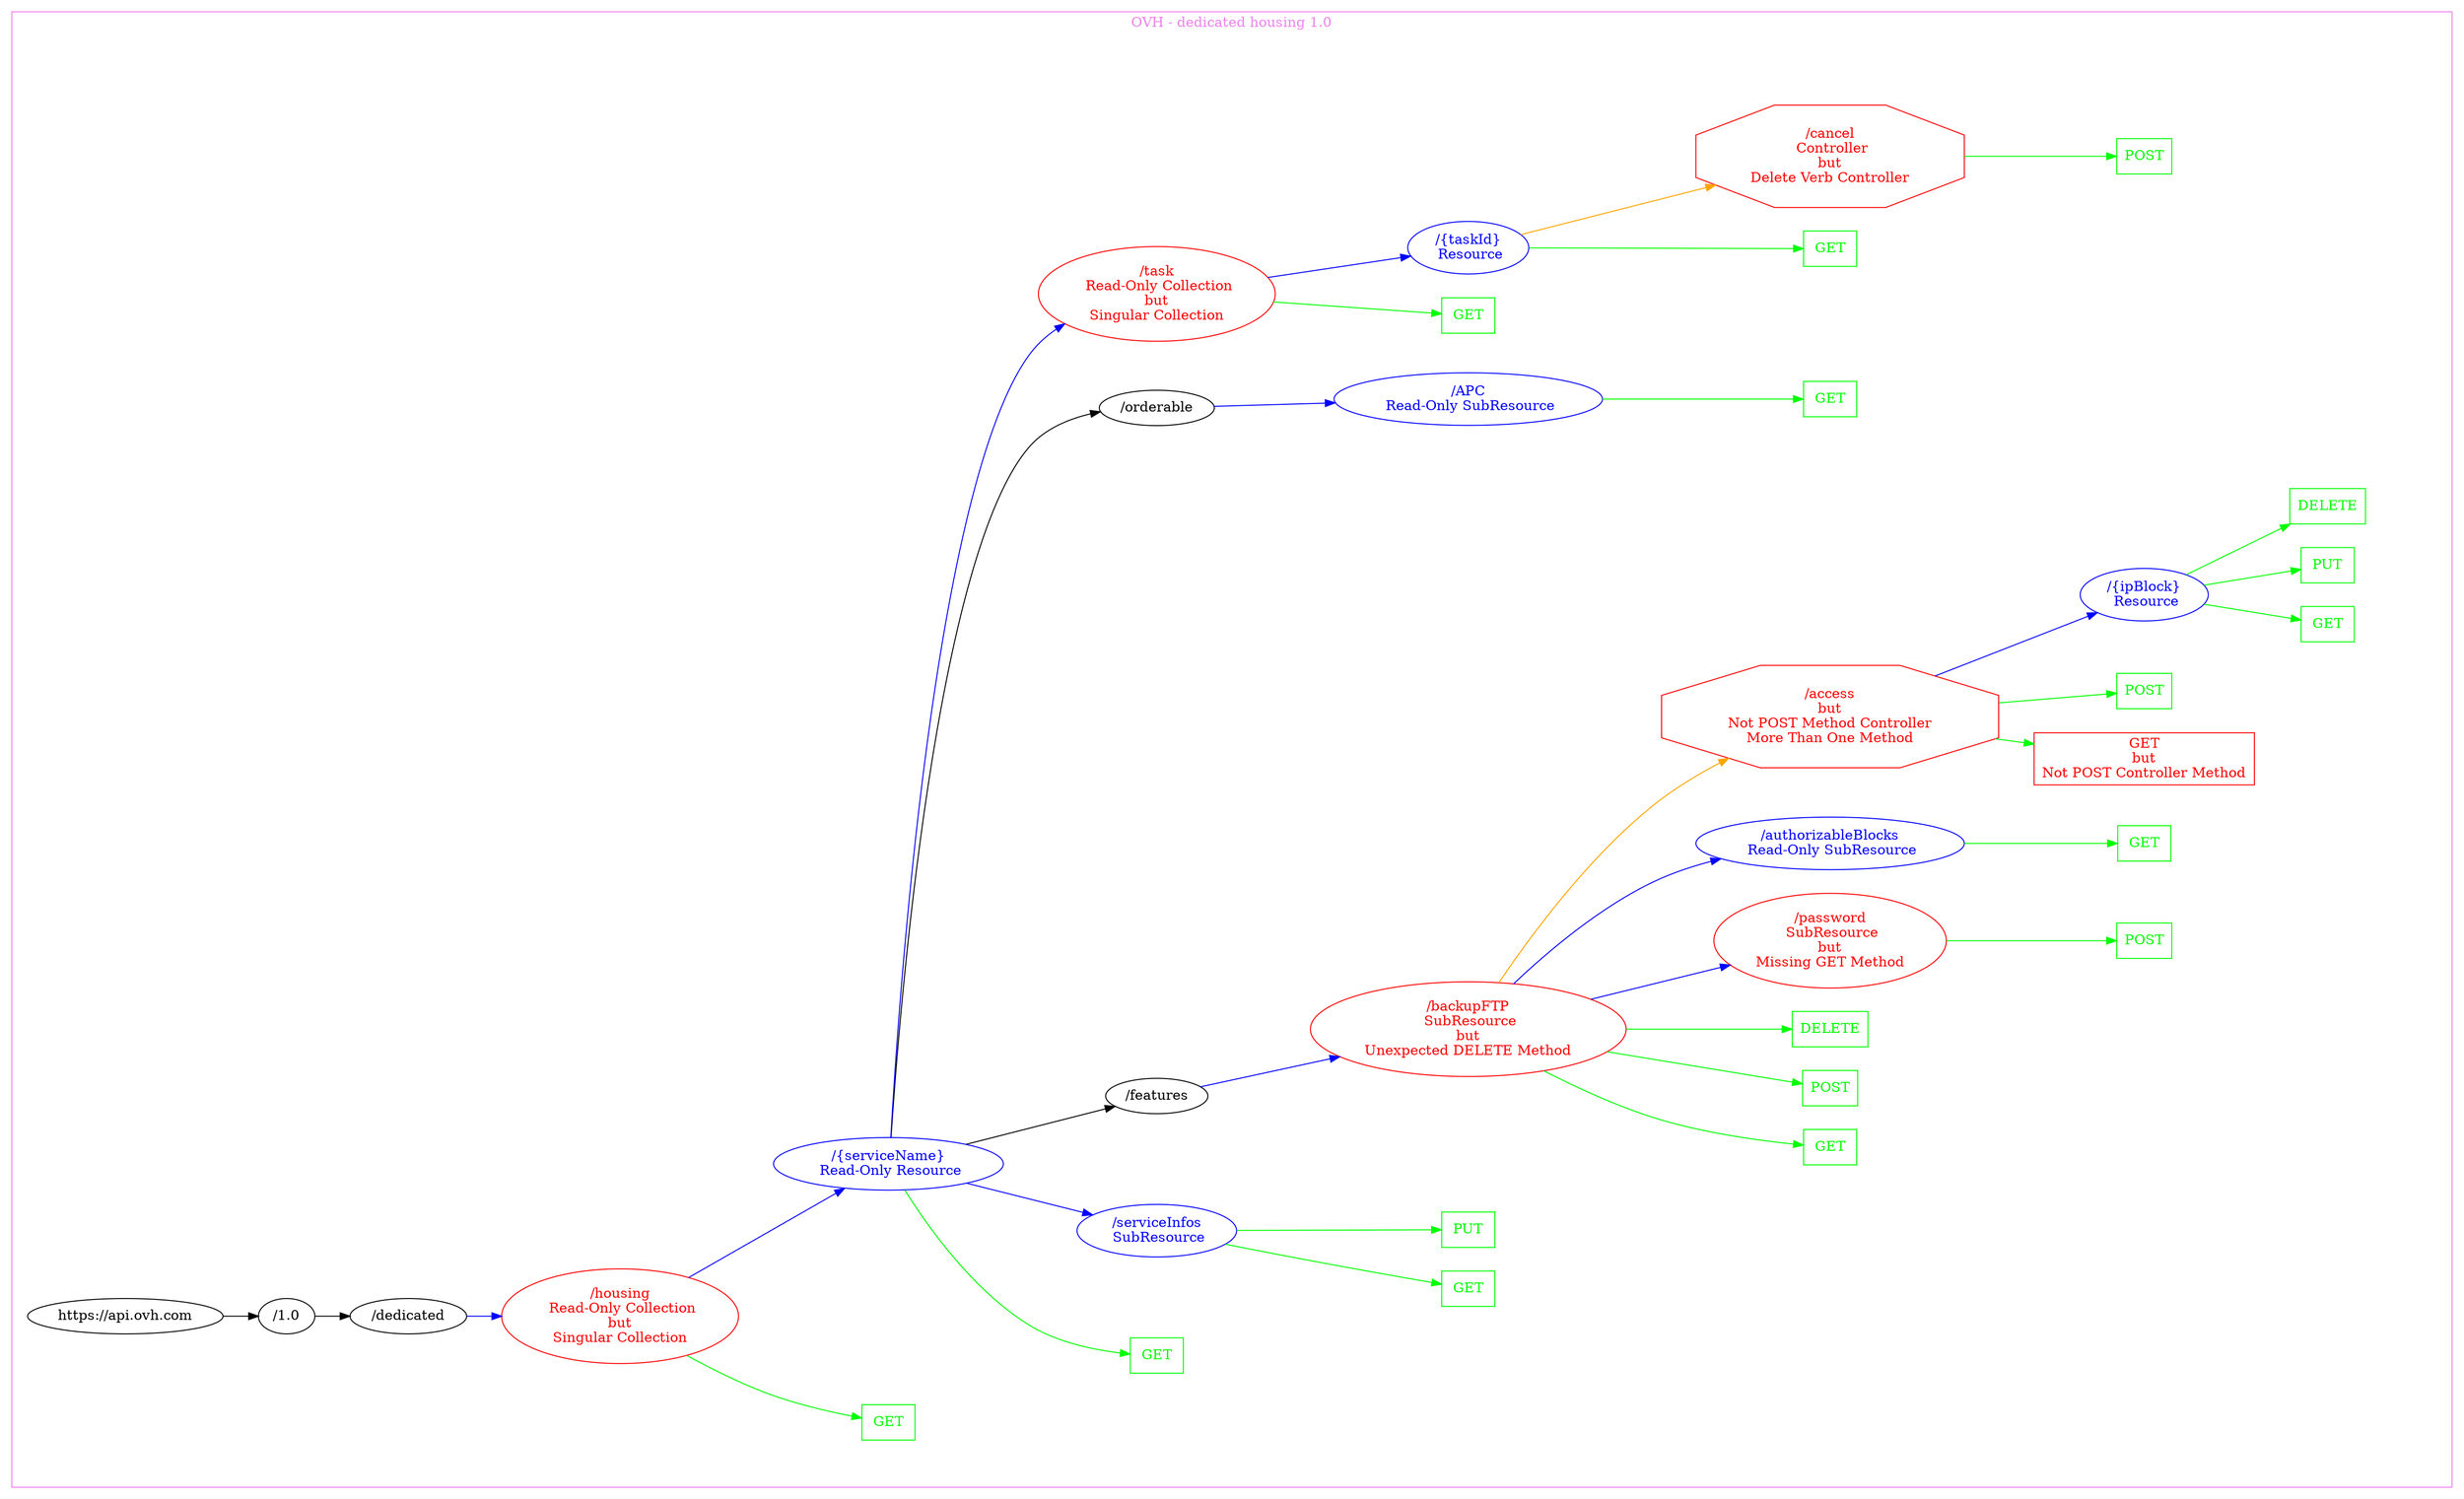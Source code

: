 digraph Cloud_Computing_REST_API {
rankdir="LR";
subgraph cluster_0 {
label="OVH - dedicated housing 1.0"
color=violet
fontcolor=violet
subgraph cluster_1 {
label=""
color=white
fontcolor=white
node1 [label="https://api.ovh.com", shape="ellipse", color="black", fontcolor="black"]
node1 -> node2 [color="black", fontcolor="black"]
subgraph cluster_2 {
label=""
color=white
fontcolor=white
node2 [label="/1.0", shape="ellipse", color="black", fontcolor="black"]
node2 -> node3 [color="black", fontcolor="black"]
subgraph cluster_3 {
label=""
color=white
fontcolor=white
node3 [label="/dedicated", shape="ellipse", color="black", fontcolor="black"]
node3 -> node4 [color="blue", fontcolor="blue"]
subgraph cluster_4 {
label=""
color=white
fontcolor=white
node4 [label="/housing\n Read-Only Collection\nbut\nSingular Collection", shape="ellipse", color="red", fontcolor="red"]
node4 -> node5 [color="green", fontcolor="green"]
subgraph cluster_5 {
label=""
color=white
fontcolor=white
node5 [label="GET", shape="box", color="green", fontcolor="green"]
}
node4 -> node6 [color="blue", fontcolor="blue"]
subgraph cluster_6 {
label=""
color=white
fontcolor=white
node6 [label="/{serviceName}\n Read-Only Resource", shape="ellipse", color="blue", fontcolor="blue"]
node6 -> node7 [color="green", fontcolor="green"]
subgraph cluster_7 {
label=""
color=white
fontcolor=white
node7 [label="GET", shape="box", color="green", fontcolor="green"]
}
node6 -> node8 [color="blue", fontcolor="blue"]
subgraph cluster_8 {
label=""
color=white
fontcolor=white
node8 [label="/serviceInfos\n SubResource", shape="ellipse", color="blue", fontcolor="blue"]
node8 -> node9 [color="green", fontcolor="green"]
subgraph cluster_9 {
label=""
color=white
fontcolor=white
node9 [label="GET", shape="box", color="green", fontcolor="green"]
}
node8 -> node10 [color="green", fontcolor="green"]
subgraph cluster_10 {
label=""
color=white
fontcolor=white
node10 [label="PUT", shape="box", color="green", fontcolor="green"]
}
}
node6 -> node11 [color="black", fontcolor="black"]
subgraph cluster_11 {
label=""
color=white
fontcolor=white
node11 [label="/features", shape="ellipse", color="black", fontcolor="black"]
node11 -> node12 [color="blue", fontcolor="blue"]
subgraph cluster_12 {
label=""
color=white
fontcolor=white
node12 [label="/backupFTP\n SubResource\nbut\nUnexpected DELETE Method", shape="ellipse", color="red", fontcolor="red"]
node12 -> node13 [color="green", fontcolor="green"]
subgraph cluster_13 {
label=""
color=white
fontcolor=white
node13 [label="GET", shape="box", color="green", fontcolor="green"]
}
node12 -> node14 [color="green", fontcolor="green"]
subgraph cluster_14 {
label=""
color=white
fontcolor=white
node14 [label="POST", shape="box", color="green", fontcolor="green"]
}
node12 -> node15 [color="green", fontcolor="green"]
subgraph cluster_15 {
label=""
color=white
fontcolor=white
node15 [label="DELETE", shape="box", color="green", fontcolor="green"]
}
node12 -> node16 [color="blue", fontcolor="blue"]
subgraph cluster_16 {
label=""
color=white
fontcolor=white
node16 [label="/password\n SubResource\nbut\nMissing GET Method", shape="ellipse", color="red", fontcolor="red"]
node16 -> node17 [color="green", fontcolor="green"]
subgraph cluster_17 {
label=""
color=white
fontcolor=white
node17 [label="POST", shape="box", color="green", fontcolor="green"]
}
}
node12 -> node18 [color="blue", fontcolor="blue"]
subgraph cluster_18 {
label=""
color=white
fontcolor=white
node18 [label="/authorizableBlocks\n Read-Only SubResource", shape="ellipse", color="blue", fontcolor="blue"]
node18 -> node19 [color="green", fontcolor="green"]
subgraph cluster_19 {
label=""
color=white
fontcolor=white
node19 [label="GET", shape="box", color="green", fontcolor="green"]
}
}
node12 -> node20 [color="orange", fontcolor="orange"]
subgraph cluster_20 {
label=""
color=white
fontcolor=white
node20 [label="/access\nbut\nNot POST Method Controller\nMore Than One Method", shape="octagon", color="red", fontcolor="red"]
node20 -> node21 [color="green", fontcolor="green"]
subgraph cluster_21 {
label=""
color=white
fontcolor=white
node21 [label="GET\nbut\nNot POST Controller Method", shape="box", color="red", fontcolor="red"]
}
node20 -> node22 [color="green", fontcolor="green"]
subgraph cluster_22 {
label=""
color=white
fontcolor=white
node22 [label="POST", shape="box", color="green", fontcolor="green"]
}
node20 -> node23 [color="blue", fontcolor="blue"]
subgraph cluster_23 {
label=""
color=white
fontcolor=white
node23 [label="/{ipBlock}\n Resource", shape="ellipse", color="blue", fontcolor="blue"]
node23 -> node24 [color="green", fontcolor="green"]
subgraph cluster_24 {
label=""
color=white
fontcolor=white
node24 [label="GET", shape="box", color="green", fontcolor="green"]
}
node23 -> node25 [color="green", fontcolor="green"]
subgraph cluster_25 {
label=""
color=white
fontcolor=white
node25 [label="PUT", shape="box", color="green", fontcolor="green"]
}
node23 -> node26 [color="green", fontcolor="green"]
subgraph cluster_26 {
label=""
color=white
fontcolor=white
node26 [label="DELETE", shape="box", color="green", fontcolor="green"]
}
}
}
}
}
node6 -> node27 [color="black", fontcolor="black"]
subgraph cluster_27 {
label=""
color=white
fontcolor=white
node27 [label="/orderable", shape="ellipse", color="black", fontcolor="black"]
node27 -> node28 [color="blue", fontcolor="blue"]
subgraph cluster_28 {
label=""
color=white
fontcolor=white
node28 [label="/APC\n Read-Only SubResource", shape="ellipse", color="blue", fontcolor="blue"]
node28 -> node29 [color="green", fontcolor="green"]
subgraph cluster_29 {
label=""
color=white
fontcolor=white
node29 [label="GET", shape="box", color="green", fontcolor="green"]
}
}
}
node6 -> node30 [color="blue", fontcolor="blue"]
subgraph cluster_30 {
label=""
color=white
fontcolor=white
node30 [label="/task\n Read-Only Collection\nbut\nSingular Collection", shape="ellipse", color="red", fontcolor="red"]
node30 -> node31 [color="green", fontcolor="green"]
subgraph cluster_31 {
label=""
color=white
fontcolor=white
node31 [label="GET", shape="box", color="green", fontcolor="green"]
}
node30 -> node32 [color="blue", fontcolor="blue"]
subgraph cluster_32 {
label=""
color=white
fontcolor=white
node32 [label="/{taskId}\n Resource", shape="ellipse", color="blue", fontcolor="blue"]
node32 -> node33 [color="green", fontcolor="green"]
subgraph cluster_33 {
label=""
color=white
fontcolor=white
node33 [label="GET", shape="box", color="green", fontcolor="green"]
}
node32 -> node34 [color="orange", fontcolor="orange"]
subgraph cluster_34 {
label=""
color=white
fontcolor=white
node34 [label="/cancel\n Controller\nbut\nDelete Verb Controller", shape="octagon", color="red", fontcolor="red"]
node34 -> node35 [color="green", fontcolor="green"]
subgraph cluster_35 {
label=""
color=white
fontcolor=white
node35 [label="POST", shape="box", color="green", fontcolor="green"]
}
}
}
}
}
}
}
}
}
}
}
